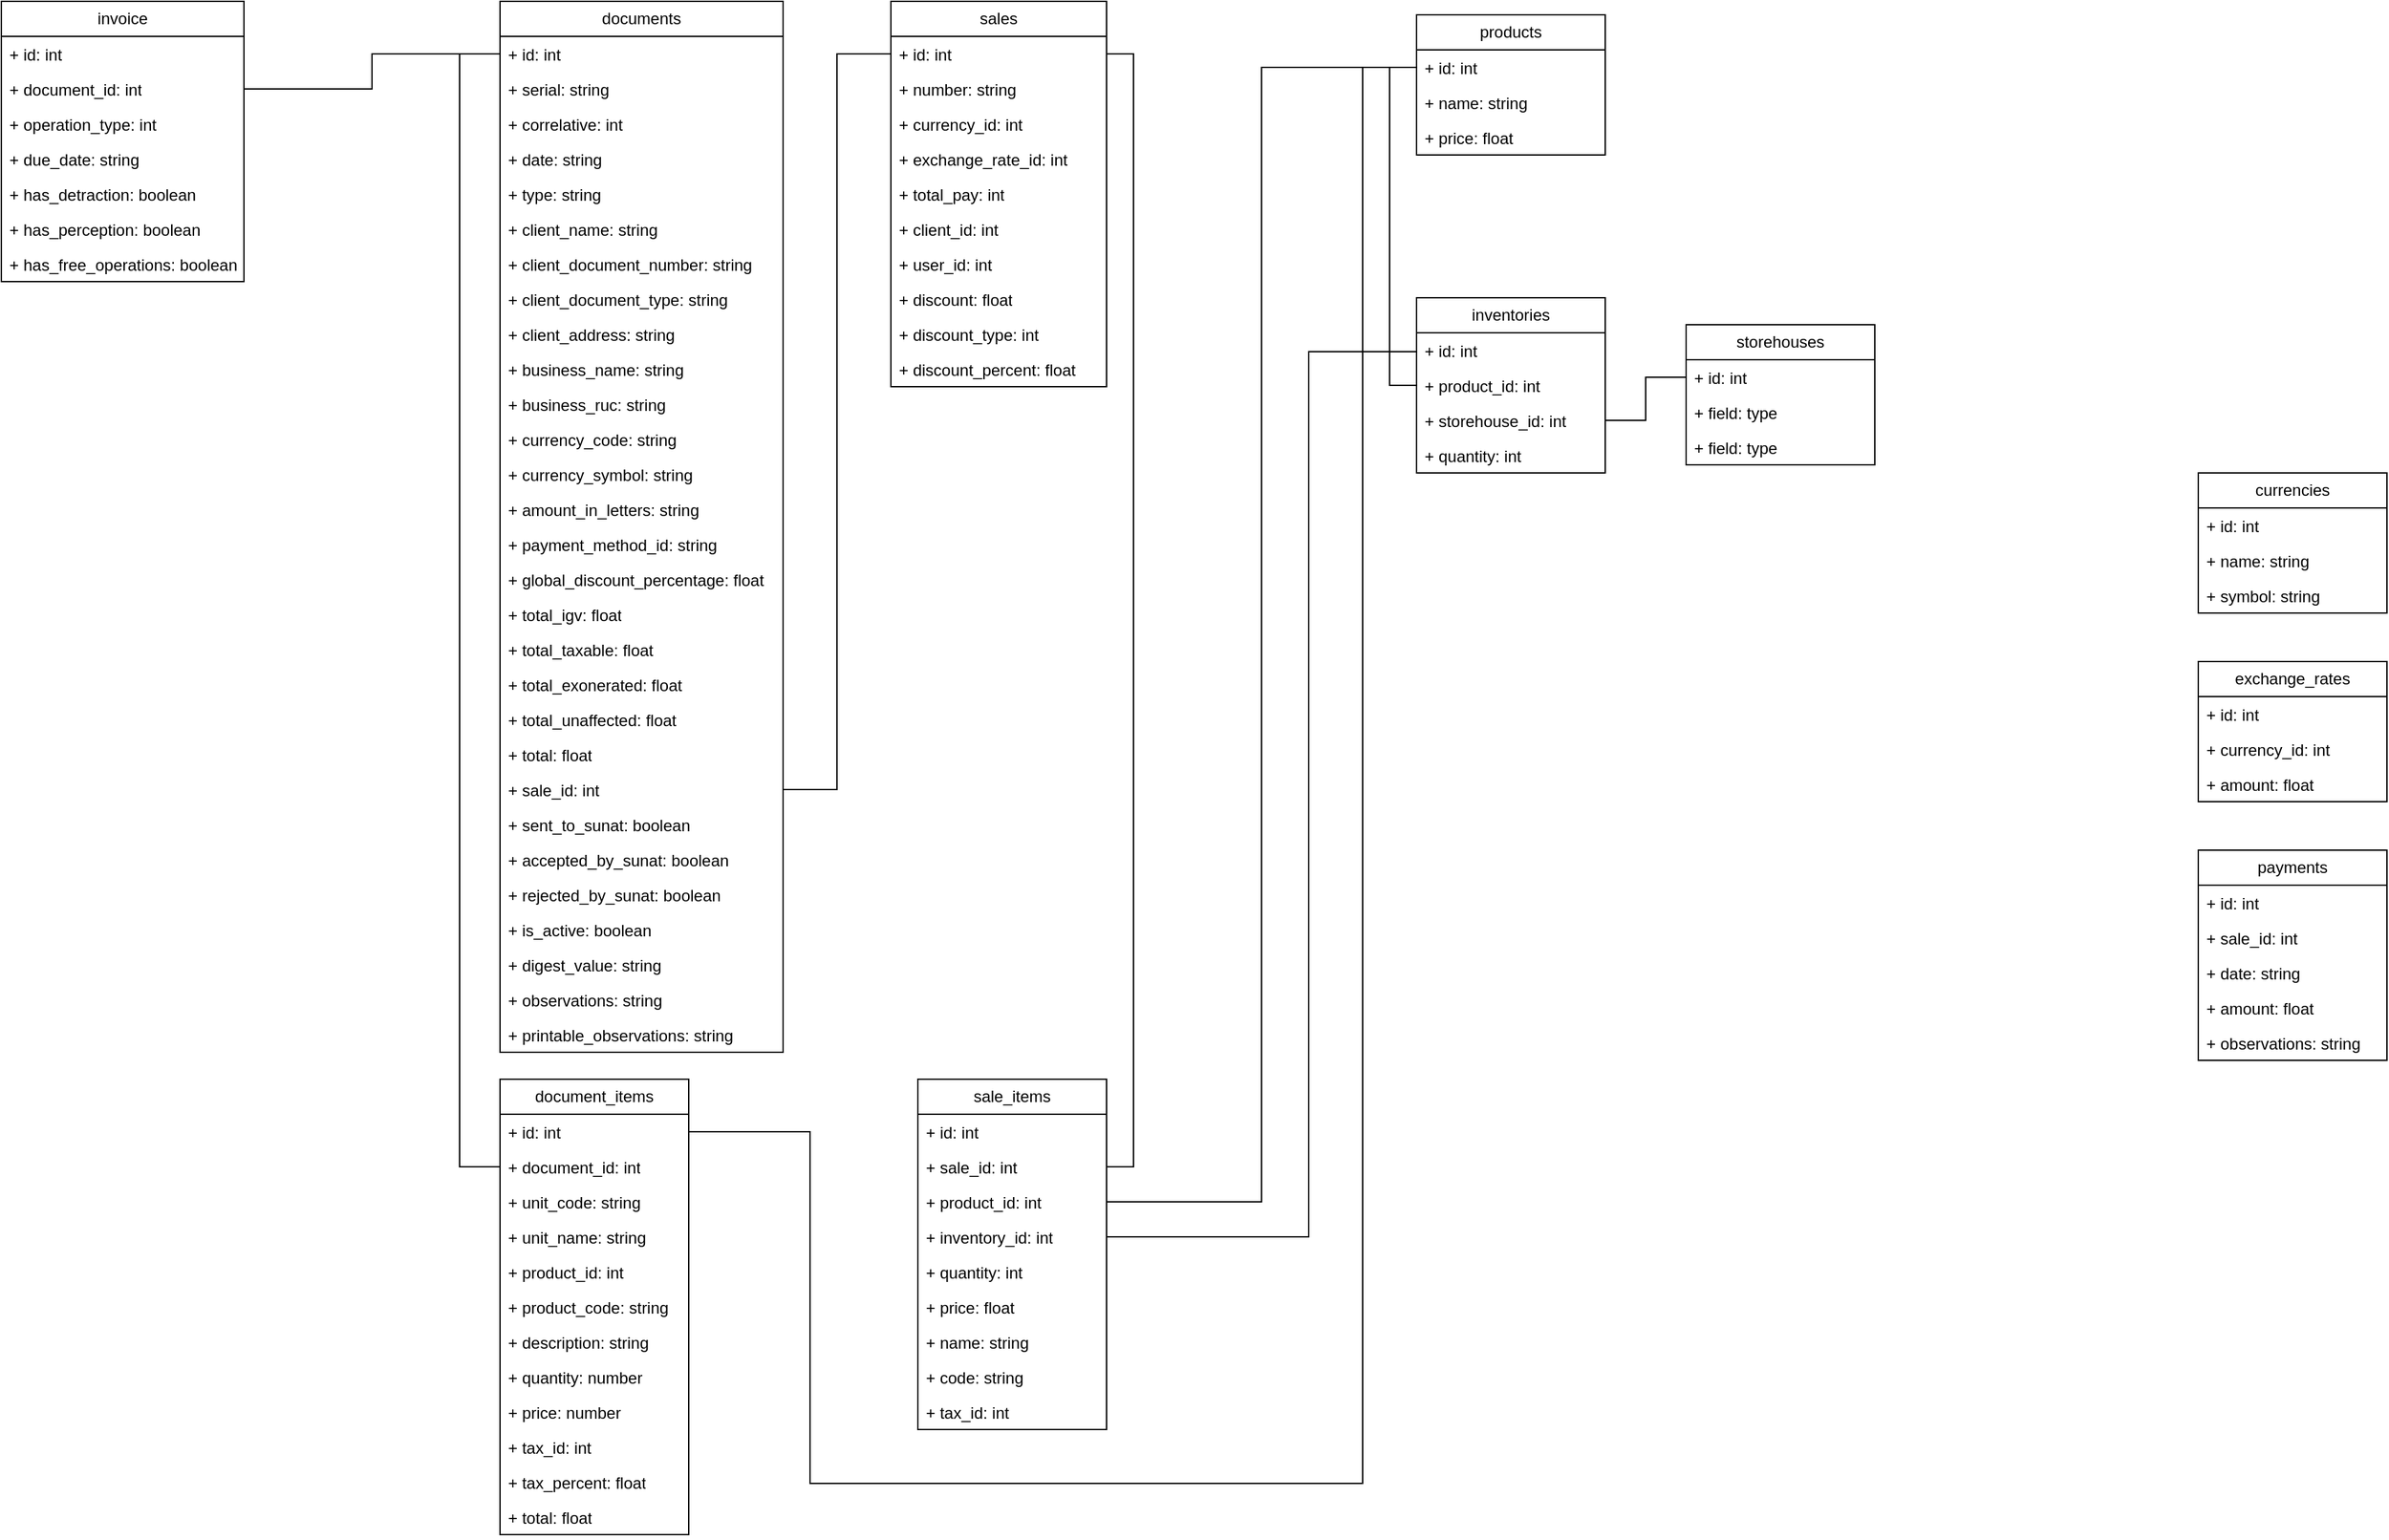 <mxfile version="22.1.3" type="github">
  <diagram name="Page-1" id="I3-knX-ZWJwGeR34u3Mt">
    <mxGraphModel dx="2284" dy="792" grid="1" gridSize="10" guides="1" tooltips="1" connect="1" arrows="1" fold="1" page="1" pageScale="1" pageWidth="850" pageHeight="1100" math="0" shadow="0">
      <root>
        <mxCell id="0" />
        <mxCell id="1" parent="0" />
        <mxCell id="bc5al1nMrvYTdEU7Fv2f-1" value="documents" style="swimlane;fontStyle=0;childLayout=stackLayout;horizontal=1;startSize=26;fillColor=none;horizontalStack=0;resizeParent=1;resizeParentMax=0;resizeLast=0;collapsible=1;marginBottom=0;whiteSpace=wrap;html=1;" vertex="1" parent="1">
          <mxGeometry x="30" y="20" width="210" height="780" as="geometry" />
        </mxCell>
        <mxCell id="bc5al1nMrvYTdEU7Fv2f-2" value="+ id: int" style="text;strokeColor=none;fillColor=none;align=left;verticalAlign=top;spacingLeft=4;spacingRight=4;overflow=hidden;rotatable=0;points=[[0,0.5],[1,0.5]];portConstraint=eastwest;whiteSpace=wrap;html=1;" vertex="1" parent="bc5al1nMrvYTdEU7Fv2f-1">
          <mxGeometry y="26" width="210" height="26" as="geometry" />
        </mxCell>
        <mxCell id="bc5al1nMrvYTdEU7Fv2f-39" value="+ serial: string" style="text;strokeColor=none;fillColor=none;align=left;verticalAlign=top;spacingLeft=4;spacingRight=4;overflow=hidden;rotatable=0;points=[[0,0.5],[1,0.5]];portConstraint=eastwest;whiteSpace=wrap;html=1;" vertex="1" parent="bc5al1nMrvYTdEU7Fv2f-1">
          <mxGeometry y="52" width="210" height="26" as="geometry" />
        </mxCell>
        <mxCell id="bc5al1nMrvYTdEU7Fv2f-38" value="+ correlative: int" style="text;strokeColor=none;fillColor=none;align=left;verticalAlign=top;spacingLeft=4;spacingRight=4;overflow=hidden;rotatable=0;points=[[0,0.5],[1,0.5]];portConstraint=eastwest;whiteSpace=wrap;html=1;" vertex="1" parent="bc5al1nMrvYTdEU7Fv2f-1">
          <mxGeometry y="78" width="210" height="26" as="geometry" />
        </mxCell>
        <mxCell id="bc5al1nMrvYTdEU7Fv2f-3" value="+ date: string" style="text;strokeColor=none;fillColor=none;align=left;verticalAlign=top;spacingLeft=4;spacingRight=4;overflow=hidden;rotatable=0;points=[[0,0.5],[1,0.5]];portConstraint=eastwest;whiteSpace=wrap;html=1;" vertex="1" parent="bc5al1nMrvYTdEU7Fv2f-1">
          <mxGeometry y="104" width="210" height="26" as="geometry" />
        </mxCell>
        <mxCell id="bc5al1nMrvYTdEU7Fv2f-29" value="+ type: string" style="text;strokeColor=none;fillColor=none;align=left;verticalAlign=top;spacingLeft=4;spacingRight=4;overflow=hidden;rotatable=0;points=[[0,0.5],[1,0.5]];portConstraint=eastwest;whiteSpace=wrap;html=1;" vertex="1" parent="bc5al1nMrvYTdEU7Fv2f-1">
          <mxGeometry y="130" width="210" height="26" as="geometry" />
        </mxCell>
        <mxCell id="bc5al1nMrvYTdEU7Fv2f-55" value="+ client_name: string" style="text;strokeColor=none;fillColor=none;align=left;verticalAlign=top;spacingLeft=4;spacingRight=4;overflow=hidden;rotatable=0;points=[[0,0.5],[1,0.5]];portConstraint=eastwest;whiteSpace=wrap;html=1;" vertex="1" parent="bc5al1nMrvYTdEU7Fv2f-1">
          <mxGeometry y="156" width="210" height="26" as="geometry" />
        </mxCell>
        <mxCell id="bc5al1nMrvYTdEU7Fv2f-57" value="+ client_document_number: string" style="text;strokeColor=none;fillColor=none;align=left;verticalAlign=top;spacingLeft=4;spacingRight=4;overflow=hidden;rotatable=0;points=[[0,0.5],[1,0.5]];portConstraint=eastwest;whiteSpace=wrap;html=1;" vertex="1" parent="bc5al1nMrvYTdEU7Fv2f-1">
          <mxGeometry y="182" width="210" height="26" as="geometry" />
        </mxCell>
        <mxCell id="bc5al1nMrvYTdEU7Fv2f-59" value="+ client_document_type: string" style="text;strokeColor=none;fillColor=none;align=left;verticalAlign=top;spacingLeft=4;spacingRight=4;overflow=hidden;rotatable=0;points=[[0,0.5],[1,0.5]];portConstraint=eastwest;whiteSpace=wrap;html=1;" vertex="1" parent="bc5al1nMrvYTdEU7Fv2f-1">
          <mxGeometry y="208" width="210" height="26" as="geometry" />
        </mxCell>
        <mxCell id="bc5al1nMrvYTdEU7Fv2f-60" value="+ client_address: string" style="text;strokeColor=none;fillColor=none;align=left;verticalAlign=top;spacingLeft=4;spacingRight=4;overflow=hidden;rotatable=0;points=[[0,0.5],[1,0.5]];portConstraint=eastwest;whiteSpace=wrap;html=1;" vertex="1" parent="bc5al1nMrvYTdEU7Fv2f-1">
          <mxGeometry y="234" width="210" height="26" as="geometry" />
        </mxCell>
        <mxCell id="bc5al1nMrvYTdEU7Fv2f-61" value="+ business_name: string" style="text;strokeColor=none;fillColor=none;align=left;verticalAlign=top;spacingLeft=4;spacingRight=4;overflow=hidden;rotatable=0;points=[[0,0.5],[1,0.5]];portConstraint=eastwest;whiteSpace=wrap;html=1;" vertex="1" parent="bc5al1nMrvYTdEU7Fv2f-1">
          <mxGeometry y="260" width="210" height="26" as="geometry" />
        </mxCell>
        <mxCell id="bc5al1nMrvYTdEU7Fv2f-62" value="+ business_ruc: string" style="text;strokeColor=none;fillColor=none;align=left;verticalAlign=top;spacingLeft=4;spacingRight=4;overflow=hidden;rotatable=0;points=[[0,0.5],[1,0.5]];portConstraint=eastwest;whiteSpace=wrap;html=1;" vertex="1" parent="bc5al1nMrvYTdEU7Fv2f-1">
          <mxGeometry y="286" width="210" height="26" as="geometry" />
        </mxCell>
        <mxCell id="bc5al1nMrvYTdEU7Fv2f-31" value="+&amp;nbsp;currency_code&lt;span style=&quot;background-color: initial;&quot;&gt;: string&lt;/span&gt;" style="text;strokeColor=none;fillColor=none;align=left;verticalAlign=top;spacingLeft=4;spacingRight=4;overflow=hidden;rotatable=0;points=[[0,0.5],[1,0.5]];portConstraint=eastwest;whiteSpace=wrap;html=1;" vertex="1" parent="bc5al1nMrvYTdEU7Fv2f-1">
          <mxGeometry y="312" width="210" height="26" as="geometry" />
        </mxCell>
        <mxCell id="bc5al1nMrvYTdEU7Fv2f-106" value="+&amp;nbsp;currency_symbol&lt;span style=&quot;background-color: initial;&quot;&gt;: string&lt;/span&gt;" style="text;strokeColor=none;fillColor=none;align=left;verticalAlign=top;spacingLeft=4;spacingRight=4;overflow=hidden;rotatable=0;points=[[0,0.5],[1,0.5]];portConstraint=eastwest;whiteSpace=wrap;html=1;" vertex="1" parent="bc5al1nMrvYTdEU7Fv2f-1">
          <mxGeometry y="338" width="210" height="26" as="geometry" />
        </mxCell>
        <mxCell id="bc5al1nMrvYTdEU7Fv2f-63" value="+&amp;nbsp;amount_in_letters&lt;span style=&quot;background-color: initial;&quot;&gt;: string&lt;/span&gt;" style="text;strokeColor=none;fillColor=none;align=left;verticalAlign=top;spacingLeft=4;spacingRight=4;overflow=hidden;rotatable=0;points=[[0,0.5],[1,0.5]];portConstraint=eastwest;whiteSpace=wrap;html=1;" vertex="1" parent="bc5al1nMrvYTdEU7Fv2f-1">
          <mxGeometry y="364" width="210" height="26" as="geometry" />
        </mxCell>
        <mxCell id="bc5al1nMrvYTdEU7Fv2f-32" value="+&amp;nbsp;payment_method_id&lt;span style=&quot;background-color: initial;&quot;&gt;: string&lt;/span&gt;" style="text;strokeColor=none;fillColor=none;align=left;verticalAlign=top;spacingLeft=4;spacingRight=4;overflow=hidden;rotatable=0;points=[[0,0.5],[1,0.5]];portConstraint=eastwest;whiteSpace=wrap;html=1;" vertex="1" parent="bc5al1nMrvYTdEU7Fv2f-1">
          <mxGeometry y="390" width="210" height="26" as="geometry" />
        </mxCell>
        <mxCell id="bc5al1nMrvYTdEU7Fv2f-33" value="+&amp;nbsp;global_discount_percentage&lt;span style=&quot;background-color: initial;&quot;&gt;: float&lt;/span&gt;" style="text;strokeColor=none;fillColor=none;align=left;verticalAlign=top;spacingLeft=4;spacingRight=4;overflow=hidden;rotatable=0;points=[[0,0.5],[1,0.5]];portConstraint=eastwest;whiteSpace=wrap;html=1;" vertex="1" parent="bc5al1nMrvYTdEU7Fv2f-1">
          <mxGeometry y="416" width="210" height="26" as="geometry" />
        </mxCell>
        <mxCell id="bc5al1nMrvYTdEU7Fv2f-34" value="+&amp;nbsp;total_igv&lt;span style=&quot;background-color: initial;&quot;&gt;:&amp;nbsp;&lt;/span&gt;float" style="text;strokeColor=none;fillColor=none;align=left;verticalAlign=top;spacingLeft=4;spacingRight=4;overflow=hidden;rotatable=0;points=[[0,0.5],[1,0.5]];portConstraint=eastwest;whiteSpace=wrap;html=1;" vertex="1" parent="bc5al1nMrvYTdEU7Fv2f-1">
          <mxGeometry y="442" width="210" height="26" as="geometry" />
        </mxCell>
        <mxCell id="bc5al1nMrvYTdEU7Fv2f-35" value="+&amp;nbsp;total_taxable&lt;span style=&quot;background-color: initial;&quot;&gt;: float&lt;/span&gt;" style="text;strokeColor=none;fillColor=none;align=left;verticalAlign=top;spacingLeft=4;spacingRight=4;overflow=hidden;rotatable=0;points=[[0,0.5],[1,0.5]];portConstraint=eastwest;whiteSpace=wrap;html=1;" vertex="1" parent="bc5al1nMrvYTdEU7Fv2f-1">
          <mxGeometry y="468" width="210" height="26" as="geometry" />
        </mxCell>
        <mxCell id="bc5al1nMrvYTdEU7Fv2f-36" value="+&amp;nbsp;total_exonerated&lt;span style=&quot;background-color: initial;&quot;&gt;:&amp;nbsp;&lt;/span&gt;float" style="text;strokeColor=none;fillColor=none;align=left;verticalAlign=top;spacingLeft=4;spacingRight=4;overflow=hidden;rotatable=0;points=[[0,0.5],[1,0.5]];portConstraint=eastwest;whiteSpace=wrap;html=1;" vertex="1" parent="bc5al1nMrvYTdEU7Fv2f-1">
          <mxGeometry y="494" width="210" height="26" as="geometry" />
        </mxCell>
        <mxCell id="bc5al1nMrvYTdEU7Fv2f-37" value="+&amp;nbsp;total_unaffected&lt;span style=&quot;background-color: initial;&quot;&gt;:&amp;nbsp;&lt;/span&gt;float" style="text;strokeColor=none;fillColor=none;align=left;verticalAlign=top;spacingLeft=4;spacingRight=4;overflow=hidden;rotatable=0;points=[[0,0.5],[1,0.5]];portConstraint=eastwest;whiteSpace=wrap;html=1;" vertex="1" parent="bc5al1nMrvYTdEU7Fv2f-1">
          <mxGeometry y="520" width="210" height="26" as="geometry" />
        </mxCell>
        <mxCell id="bc5al1nMrvYTdEU7Fv2f-107" value="+&amp;nbsp;total&lt;span style=&quot;background-color: initial;&quot;&gt;:&amp;nbsp;&lt;/span&gt;float" style="text;strokeColor=none;fillColor=none;align=left;verticalAlign=top;spacingLeft=4;spacingRight=4;overflow=hidden;rotatable=0;points=[[0,0.5],[1,0.5]];portConstraint=eastwest;whiteSpace=wrap;html=1;" vertex="1" parent="bc5al1nMrvYTdEU7Fv2f-1">
          <mxGeometry y="546" width="210" height="26" as="geometry" />
        </mxCell>
        <mxCell id="bc5al1nMrvYTdEU7Fv2f-54" value="+ sale_id: int" style="text;strokeColor=none;fillColor=none;align=left;verticalAlign=top;spacingLeft=4;spacingRight=4;overflow=hidden;rotatable=0;points=[[0,0.5],[1,0.5]];portConstraint=eastwest;whiteSpace=wrap;html=1;" vertex="1" parent="bc5al1nMrvYTdEU7Fv2f-1">
          <mxGeometry y="572" width="210" height="26" as="geometry" />
        </mxCell>
        <mxCell id="bc5al1nMrvYTdEU7Fv2f-51" value="+&amp;nbsp;sent_to_sunat&lt;span style=&quot;background-color: initial;&quot;&gt;:&amp;nbsp;&lt;/span&gt;boolean" style="text;strokeColor=none;fillColor=none;align=left;verticalAlign=top;spacingLeft=4;spacingRight=4;overflow=hidden;rotatable=0;points=[[0,0.5],[1,0.5]];portConstraint=eastwest;whiteSpace=wrap;html=1;" vertex="1" parent="bc5al1nMrvYTdEU7Fv2f-1">
          <mxGeometry y="598" width="210" height="26" as="geometry" />
        </mxCell>
        <mxCell id="bc5al1nMrvYTdEU7Fv2f-52" value="+&amp;nbsp;accepted_by_sunat&lt;span style=&quot;background-color: initial;&quot;&gt;:&amp;nbsp;&lt;/span&gt;boolean" style="text;strokeColor=none;fillColor=none;align=left;verticalAlign=top;spacingLeft=4;spacingRight=4;overflow=hidden;rotatable=0;points=[[0,0.5],[1,0.5]];portConstraint=eastwest;whiteSpace=wrap;html=1;" vertex="1" parent="bc5al1nMrvYTdEU7Fv2f-1">
          <mxGeometry y="624" width="210" height="26" as="geometry" />
        </mxCell>
        <mxCell id="bc5al1nMrvYTdEU7Fv2f-53" value="+&amp;nbsp;rejected_by_sunat&lt;span style=&quot;background-color: initial;&quot;&gt;:&amp;nbsp;&lt;/span&gt;boolean" style="text;strokeColor=none;fillColor=none;align=left;verticalAlign=top;spacingLeft=4;spacingRight=4;overflow=hidden;rotatable=0;points=[[0,0.5],[1,0.5]];portConstraint=eastwest;whiteSpace=wrap;html=1;" vertex="1" parent="bc5al1nMrvYTdEU7Fv2f-1">
          <mxGeometry y="650" width="210" height="26" as="geometry" />
        </mxCell>
        <mxCell id="bc5al1nMrvYTdEU7Fv2f-56" value="+ is_active: boolean" style="text;strokeColor=none;fillColor=none;align=left;verticalAlign=top;spacingLeft=4;spacingRight=4;overflow=hidden;rotatable=0;points=[[0,0.5],[1,0.5]];portConstraint=eastwest;whiteSpace=wrap;html=1;" vertex="1" parent="bc5al1nMrvYTdEU7Fv2f-1">
          <mxGeometry y="676" width="210" height="26" as="geometry" />
        </mxCell>
        <mxCell id="bc5al1nMrvYTdEU7Fv2f-65" value="+ digest_value: string" style="text;strokeColor=none;fillColor=none;align=left;verticalAlign=top;spacingLeft=4;spacingRight=4;overflow=hidden;rotatable=0;points=[[0,0.5],[1,0.5]];portConstraint=eastwest;whiteSpace=wrap;html=1;" vertex="1" parent="bc5al1nMrvYTdEU7Fv2f-1">
          <mxGeometry y="702" width="210" height="26" as="geometry" />
        </mxCell>
        <mxCell id="bc5al1nMrvYTdEU7Fv2f-74" value="+ observations: string" style="text;strokeColor=none;fillColor=none;align=left;verticalAlign=top;spacingLeft=4;spacingRight=4;overflow=hidden;rotatable=0;points=[[0,0.5],[1,0.5]];portConstraint=eastwest;whiteSpace=wrap;html=1;" vertex="1" parent="bc5al1nMrvYTdEU7Fv2f-1">
          <mxGeometry y="728" width="210" height="26" as="geometry" />
        </mxCell>
        <mxCell id="bc5al1nMrvYTdEU7Fv2f-75" value="+ printable_observations: string" style="text;strokeColor=none;fillColor=none;align=left;verticalAlign=top;spacingLeft=4;spacingRight=4;overflow=hidden;rotatable=0;points=[[0,0.5],[1,0.5]];portConstraint=eastwest;whiteSpace=wrap;html=1;" vertex="1" parent="bc5al1nMrvYTdEU7Fv2f-1">
          <mxGeometry y="754" width="210" height="26" as="geometry" />
        </mxCell>
        <mxCell id="bc5al1nMrvYTdEU7Fv2f-5" value="document_items" style="swimlane;fontStyle=0;childLayout=stackLayout;horizontal=1;startSize=26;fillColor=none;horizontalStack=0;resizeParent=1;resizeParentMax=0;resizeLast=0;collapsible=1;marginBottom=0;whiteSpace=wrap;html=1;" vertex="1" parent="1">
          <mxGeometry x="30" y="820" width="140" height="338" as="geometry" />
        </mxCell>
        <mxCell id="bc5al1nMrvYTdEU7Fv2f-6" value="+ id: int" style="text;strokeColor=none;fillColor=none;align=left;verticalAlign=top;spacingLeft=4;spacingRight=4;overflow=hidden;rotatable=0;points=[[0,0.5],[1,0.5]];portConstraint=eastwest;whiteSpace=wrap;html=1;" vertex="1" parent="bc5al1nMrvYTdEU7Fv2f-5">
          <mxGeometry y="26" width="140" height="26" as="geometry" />
        </mxCell>
        <mxCell id="bc5al1nMrvYTdEU7Fv2f-112" value="+ document_id: int" style="text;strokeColor=none;fillColor=none;align=left;verticalAlign=top;spacingLeft=4;spacingRight=4;overflow=hidden;rotatable=0;points=[[0,0.5],[1,0.5]];portConstraint=eastwest;whiteSpace=wrap;html=1;" vertex="1" parent="bc5al1nMrvYTdEU7Fv2f-5">
          <mxGeometry y="52" width="140" height="26" as="geometry" />
        </mxCell>
        <mxCell id="bc5al1nMrvYTdEU7Fv2f-7" value="+ unit_code: string" style="text;strokeColor=none;fillColor=none;align=left;verticalAlign=top;spacingLeft=4;spacingRight=4;overflow=hidden;rotatable=0;points=[[0,0.5],[1,0.5]];portConstraint=eastwest;whiteSpace=wrap;html=1;" vertex="1" parent="bc5al1nMrvYTdEU7Fv2f-5">
          <mxGeometry y="78" width="140" height="26" as="geometry" />
        </mxCell>
        <mxCell id="bc5al1nMrvYTdEU7Fv2f-8" value="+ unit_name: string" style="text;strokeColor=none;fillColor=none;align=left;verticalAlign=top;spacingLeft=4;spacingRight=4;overflow=hidden;rotatable=0;points=[[0,0.5],[1,0.5]];portConstraint=eastwest;whiteSpace=wrap;html=1;" vertex="1" parent="bc5al1nMrvYTdEU7Fv2f-5">
          <mxGeometry y="104" width="140" height="26" as="geometry" />
        </mxCell>
        <mxCell id="bc5al1nMrvYTdEU7Fv2f-97" value="+ product_id: int" style="text;strokeColor=none;fillColor=none;align=left;verticalAlign=top;spacingLeft=4;spacingRight=4;overflow=hidden;rotatable=0;points=[[0,0.5],[1,0.5]];portConstraint=eastwest;whiteSpace=wrap;html=1;" vertex="1" parent="bc5al1nMrvYTdEU7Fv2f-5">
          <mxGeometry y="130" width="140" height="26" as="geometry" />
        </mxCell>
        <mxCell id="bc5al1nMrvYTdEU7Fv2f-95" value="+ product_code: string" style="text;strokeColor=none;fillColor=none;align=left;verticalAlign=top;spacingLeft=4;spacingRight=4;overflow=hidden;rotatable=0;points=[[0,0.5],[1,0.5]];portConstraint=eastwest;whiteSpace=wrap;html=1;" vertex="1" parent="bc5al1nMrvYTdEU7Fv2f-5">
          <mxGeometry y="156" width="140" height="26" as="geometry" />
        </mxCell>
        <mxCell id="bc5al1nMrvYTdEU7Fv2f-96" value="+ description: string" style="text;strokeColor=none;fillColor=none;align=left;verticalAlign=top;spacingLeft=4;spacingRight=4;overflow=hidden;rotatable=0;points=[[0,0.5],[1,0.5]];portConstraint=eastwest;whiteSpace=wrap;html=1;" vertex="1" parent="bc5al1nMrvYTdEU7Fv2f-5">
          <mxGeometry y="182" width="140" height="26" as="geometry" />
        </mxCell>
        <mxCell id="bc5al1nMrvYTdEU7Fv2f-98" value="+ quantity: number" style="text;strokeColor=none;fillColor=none;align=left;verticalAlign=top;spacingLeft=4;spacingRight=4;overflow=hidden;rotatable=0;points=[[0,0.5],[1,0.5]];portConstraint=eastwest;whiteSpace=wrap;html=1;" vertex="1" parent="bc5al1nMrvYTdEU7Fv2f-5">
          <mxGeometry y="208" width="140" height="26" as="geometry" />
        </mxCell>
        <mxCell id="bc5al1nMrvYTdEU7Fv2f-99" value="+ price: number" style="text;strokeColor=none;fillColor=none;align=left;verticalAlign=top;spacingLeft=4;spacingRight=4;overflow=hidden;rotatable=0;points=[[0,0.5],[1,0.5]];portConstraint=eastwest;whiteSpace=wrap;html=1;" vertex="1" parent="bc5al1nMrvYTdEU7Fv2f-5">
          <mxGeometry y="234" width="140" height="26" as="geometry" />
        </mxCell>
        <mxCell id="bc5al1nMrvYTdEU7Fv2f-100" value="+ tax_id: int" style="text;strokeColor=none;fillColor=none;align=left;verticalAlign=top;spacingLeft=4;spacingRight=4;overflow=hidden;rotatable=0;points=[[0,0.5],[1,0.5]];portConstraint=eastwest;whiteSpace=wrap;html=1;" vertex="1" parent="bc5al1nMrvYTdEU7Fv2f-5">
          <mxGeometry y="260" width="140" height="26" as="geometry" />
        </mxCell>
        <mxCell id="bc5al1nMrvYTdEU7Fv2f-101" value="+ tax_percent: float" style="text;strokeColor=none;fillColor=none;align=left;verticalAlign=top;spacingLeft=4;spacingRight=4;overflow=hidden;rotatable=0;points=[[0,0.5],[1,0.5]];portConstraint=eastwest;whiteSpace=wrap;html=1;" vertex="1" parent="bc5al1nMrvYTdEU7Fv2f-5">
          <mxGeometry y="286" width="140" height="26" as="geometry" />
        </mxCell>
        <mxCell id="bc5al1nMrvYTdEU7Fv2f-102" value="+ total: float" style="text;strokeColor=none;fillColor=none;align=left;verticalAlign=top;spacingLeft=4;spacingRight=4;overflow=hidden;rotatable=0;points=[[0,0.5],[1,0.5]];portConstraint=eastwest;whiteSpace=wrap;html=1;" vertex="1" parent="bc5al1nMrvYTdEU7Fv2f-5">
          <mxGeometry y="312" width="140" height="26" as="geometry" />
        </mxCell>
        <mxCell id="bc5al1nMrvYTdEU7Fv2f-9" value="products" style="swimlane;fontStyle=0;childLayout=stackLayout;horizontal=1;startSize=26;fillColor=none;horizontalStack=0;resizeParent=1;resizeParentMax=0;resizeLast=0;collapsible=1;marginBottom=0;whiteSpace=wrap;html=1;" vertex="1" parent="1">
          <mxGeometry x="710" y="30" width="140" height="104" as="geometry" />
        </mxCell>
        <mxCell id="bc5al1nMrvYTdEU7Fv2f-10" value="+ id: int" style="text;strokeColor=none;fillColor=none;align=left;verticalAlign=top;spacingLeft=4;spacingRight=4;overflow=hidden;rotatable=0;points=[[0,0.5],[1,0.5]];portConstraint=eastwest;whiteSpace=wrap;html=1;" vertex="1" parent="bc5al1nMrvYTdEU7Fv2f-9">
          <mxGeometry y="26" width="140" height="26" as="geometry" />
        </mxCell>
        <mxCell id="bc5al1nMrvYTdEU7Fv2f-11" value="+ name: string" style="text;strokeColor=none;fillColor=none;align=left;verticalAlign=top;spacingLeft=4;spacingRight=4;overflow=hidden;rotatable=0;points=[[0,0.5],[1,0.5]];portConstraint=eastwest;whiteSpace=wrap;html=1;" vertex="1" parent="bc5al1nMrvYTdEU7Fv2f-9">
          <mxGeometry y="52" width="140" height="26" as="geometry" />
        </mxCell>
        <mxCell id="bc5al1nMrvYTdEU7Fv2f-12" value="+ price: float" style="text;strokeColor=none;fillColor=none;align=left;verticalAlign=top;spacingLeft=4;spacingRight=4;overflow=hidden;rotatable=0;points=[[0,0.5],[1,0.5]];portConstraint=eastwest;whiteSpace=wrap;html=1;" vertex="1" parent="bc5al1nMrvYTdEU7Fv2f-9">
          <mxGeometry y="78" width="140" height="26" as="geometry" />
        </mxCell>
        <mxCell id="bc5al1nMrvYTdEU7Fv2f-13" value="inventories" style="swimlane;fontStyle=0;childLayout=stackLayout;horizontal=1;startSize=26;fillColor=none;horizontalStack=0;resizeParent=1;resizeParentMax=0;resizeLast=0;collapsible=1;marginBottom=0;whiteSpace=wrap;html=1;" vertex="1" parent="1">
          <mxGeometry x="710" y="240" width="140" height="130" as="geometry" />
        </mxCell>
        <mxCell id="bc5al1nMrvYTdEU7Fv2f-14" value="+ id: int" style="text;strokeColor=none;fillColor=none;align=left;verticalAlign=top;spacingLeft=4;spacingRight=4;overflow=hidden;rotatable=0;points=[[0,0.5],[1,0.5]];portConstraint=eastwest;whiteSpace=wrap;html=1;" vertex="1" parent="bc5al1nMrvYTdEU7Fv2f-13">
          <mxGeometry y="26" width="140" height="26" as="geometry" />
        </mxCell>
        <mxCell id="bc5al1nMrvYTdEU7Fv2f-15" value="+ product_id: int" style="text;strokeColor=none;fillColor=none;align=left;verticalAlign=top;spacingLeft=4;spacingRight=4;overflow=hidden;rotatable=0;points=[[0,0.5],[1,0.5]];portConstraint=eastwest;whiteSpace=wrap;html=1;" vertex="1" parent="bc5al1nMrvYTdEU7Fv2f-13">
          <mxGeometry y="52" width="140" height="26" as="geometry" />
        </mxCell>
        <mxCell id="bc5al1nMrvYTdEU7Fv2f-16" value="+ storehouse_id: int" style="text;strokeColor=none;fillColor=none;align=left;verticalAlign=top;spacingLeft=4;spacingRight=4;overflow=hidden;rotatable=0;points=[[0,0.5],[1,0.5]];portConstraint=eastwest;whiteSpace=wrap;html=1;" vertex="1" parent="bc5al1nMrvYTdEU7Fv2f-13">
          <mxGeometry y="78" width="140" height="26" as="geometry" />
        </mxCell>
        <mxCell id="bc5al1nMrvYTdEU7Fv2f-119" value="+ quantity: int" style="text;strokeColor=none;fillColor=none;align=left;verticalAlign=top;spacingLeft=4;spacingRight=4;overflow=hidden;rotatable=0;points=[[0,0.5],[1,0.5]];portConstraint=eastwest;whiteSpace=wrap;html=1;" vertex="1" parent="bc5al1nMrvYTdEU7Fv2f-13">
          <mxGeometry y="104" width="140" height="26" as="geometry" />
        </mxCell>
        <mxCell id="bc5al1nMrvYTdEU7Fv2f-17" value="storehouses" style="swimlane;fontStyle=0;childLayout=stackLayout;horizontal=1;startSize=26;fillColor=none;horizontalStack=0;resizeParent=1;resizeParentMax=0;resizeLast=0;collapsible=1;marginBottom=0;whiteSpace=wrap;html=1;" vertex="1" parent="1">
          <mxGeometry x="910" y="260" width="140" height="104" as="geometry" />
        </mxCell>
        <mxCell id="bc5al1nMrvYTdEU7Fv2f-18" value="+ id: int" style="text;strokeColor=none;fillColor=none;align=left;verticalAlign=top;spacingLeft=4;spacingRight=4;overflow=hidden;rotatable=0;points=[[0,0.5],[1,0.5]];portConstraint=eastwest;whiteSpace=wrap;html=1;" vertex="1" parent="bc5al1nMrvYTdEU7Fv2f-17">
          <mxGeometry y="26" width="140" height="26" as="geometry" />
        </mxCell>
        <mxCell id="bc5al1nMrvYTdEU7Fv2f-19" value="+ field: type" style="text;strokeColor=none;fillColor=none;align=left;verticalAlign=top;spacingLeft=4;spacingRight=4;overflow=hidden;rotatable=0;points=[[0,0.5],[1,0.5]];portConstraint=eastwest;whiteSpace=wrap;html=1;" vertex="1" parent="bc5al1nMrvYTdEU7Fv2f-17">
          <mxGeometry y="52" width="140" height="26" as="geometry" />
        </mxCell>
        <mxCell id="bc5al1nMrvYTdEU7Fv2f-20" value="+ field: type" style="text;strokeColor=none;fillColor=none;align=left;verticalAlign=top;spacingLeft=4;spacingRight=4;overflow=hidden;rotatable=0;points=[[0,0.5],[1,0.5]];portConstraint=eastwest;whiteSpace=wrap;html=1;" vertex="1" parent="bc5al1nMrvYTdEU7Fv2f-17">
          <mxGeometry y="78" width="140" height="26" as="geometry" />
        </mxCell>
        <mxCell id="bc5al1nMrvYTdEU7Fv2f-21" value="sales" style="swimlane;fontStyle=0;childLayout=stackLayout;horizontal=1;startSize=26;fillColor=none;horizontalStack=0;resizeParent=1;resizeParentMax=0;resizeLast=0;collapsible=1;marginBottom=0;whiteSpace=wrap;html=1;" vertex="1" parent="1">
          <mxGeometry x="320" y="20" width="160" height="286" as="geometry" />
        </mxCell>
        <mxCell id="bc5al1nMrvYTdEU7Fv2f-22" value="+ id: int" style="text;strokeColor=none;fillColor=none;align=left;verticalAlign=top;spacingLeft=4;spacingRight=4;overflow=hidden;rotatable=0;points=[[0,0.5],[1,0.5]];portConstraint=eastwest;whiteSpace=wrap;html=1;" vertex="1" parent="bc5al1nMrvYTdEU7Fv2f-21">
          <mxGeometry y="26" width="160" height="26" as="geometry" />
        </mxCell>
        <mxCell id="bc5al1nMrvYTdEU7Fv2f-23" value="+ number: string" style="text;strokeColor=none;fillColor=none;align=left;verticalAlign=top;spacingLeft=4;spacingRight=4;overflow=hidden;rotatable=0;points=[[0,0.5],[1,0.5]];portConstraint=eastwest;whiteSpace=wrap;html=1;" vertex="1" parent="bc5al1nMrvYTdEU7Fv2f-21">
          <mxGeometry y="52" width="160" height="26" as="geometry" />
        </mxCell>
        <mxCell id="bc5al1nMrvYTdEU7Fv2f-24" value="+ currency_id: int" style="text;strokeColor=none;fillColor=none;align=left;verticalAlign=top;spacingLeft=4;spacingRight=4;overflow=hidden;rotatable=0;points=[[0,0.5],[1,0.5]];portConstraint=eastwest;whiteSpace=wrap;html=1;" vertex="1" parent="bc5al1nMrvYTdEU7Fv2f-21">
          <mxGeometry y="78" width="160" height="26" as="geometry" />
        </mxCell>
        <mxCell id="bc5al1nMrvYTdEU7Fv2f-48" value="+ exchange_rate_id: int" style="text;strokeColor=none;fillColor=none;align=left;verticalAlign=top;spacingLeft=4;spacingRight=4;overflow=hidden;rotatable=0;points=[[0,0.5],[1,0.5]];portConstraint=eastwest;whiteSpace=wrap;html=1;" vertex="1" parent="bc5al1nMrvYTdEU7Fv2f-21">
          <mxGeometry y="104" width="160" height="26" as="geometry" />
        </mxCell>
        <mxCell id="bc5al1nMrvYTdEU7Fv2f-50" value="+ total_pay: int" style="text;strokeColor=none;fillColor=none;align=left;verticalAlign=top;spacingLeft=4;spacingRight=4;overflow=hidden;rotatable=0;points=[[0,0.5],[1,0.5]];portConstraint=eastwest;whiteSpace=wrap;html=1;" vertex="1" parent="bc5al1nMrvYTdEU7Fv2f-21">
          <mxGeometry y="130" width="160" height="26" as="geometry" />
        </mxCell>
        <mxCell id="bc5al1nMrvYTdEU7Fv2f-77" value="+ client_id: int" style="text;strokeColor=none;fillColor=none;align=left;verticalAlign=top;spacingLeft=4;spacingRight=4;overflow=hidden;rotatable=0;points=[[0,0.5],[1,0.5]];portConstraint=eastwest;whiteSpace=wrap;html=1;" vertex="1" parent="bc5al1nMrvYTdEU7Fv2f-21">
          <mxGeometry y="156" width="160" height="26" as="geometry" />
        </mxCell>
        <mxCell id="bc5al1nMrvYTdEU7Fv2f-78" value="+ user_id: int" style="text;strokeColor=none;fillColor=none;align=left;verticalAlign=top;spacingLeft=4;spacingRight=4;overflow=hidden;rotatable=0;points=[[0,0.5],[1,0.5]];portConstraint=eastwest;whiteSpace=wrap;html=1;" vertex="1" parent="bc5al1nMrvYTdEU7Fv2f-21">
          <mxGeometry y="182" width="160" height="26" as="geometry" />
        </mxCell>
        <mxCell id="bc5al1nMrvYTdEU7Fv2f-105" value="+ discount: float" style="text;strokeColor=none;fillColor=none;align=left;verticalAlign=top;spacingLeft=4;spacingRight=4;overflow=hidden;rotatable=0;points=[[0,0.5],[1,0.5]];portConstraint=eastwest;whiteSpace=wrap;html=1;" vertex="1" parent="bc5al1nMrvYTdEU7Fv2f-21">
          <mxGeometry y="208" width="160" height="26" as="geometry" />
        </mxCell>
        <mxCell id="bc5al1nMrvYTdEU7Fv2f-103" value="+ discount_type: int" style="text;strokeColor=none;fillColor=none;align=left;verticalAlign=top;spacingLeft=4;spacingRight=4;overflow=hidden;rotatable=0;points=[[0,0.5],[1,0.5]];portConstraint=eastwest;whiteSpace=wrap;html=1;" vertex="1" parent="bc5al1nMrvYTdEU7Fv2f-21">
          <mxGeometry y="234" width="160" height="26" as="geometry" />
        </mxCell>
        <mxCell id="bc5al1nMrvYTdEU7Fv2f-104" value="+ discount_percent: float" style="text;strokeColor=none;fillColor=none;align=left;verticalAlign=top;spacingLeft=4;spacingRight=4;overflow=hidden;rotatable=0;points=[[0,0.5],[1,0.5]];portConstraint=eastwest;whiteSpace=wrap;html=1;" vertex="1" parent="bc5al1nMrvYTdEU7Fv2f-21">
          <mxGeometry y="260" width="160" height="26" as="geometry" />
        </mxCell>
        <mxCell id="bc5al1nMrvYTdEU7Fv2f-40" value="currencies" style="swimlane;fontStyle=0;childLayout=stackLayout;horizontal=1;startSize=26;fillColor=none;horizontalStack=0;resizeParent=1;resizeParentMax=0;resizeLast=0;collapsible=1;marginBottom=0;whiteSpace=wrap;html=1;" vertex="1" parent="1">
          <mxGeometry x="1290" y="370" width="140" height="104" as="geometry" />
        </mxCell>
        <mxCell id="bc5al1nMrvYTdEU7Fv2f-41" value="+ id: int" style="text;strokeColor=none;fillColor=none;align=left;verticalAlign=top;spacingLeft=4;spacingRight=4;overflow=hidden;rotatable=0;points=[[0,0.5],[1,0.5]];portConstraint=eastwest;whiteSpace=wrap;html=1;" vertex="1" parent="bc5al1nMrvYTdEU7Fv2f-40">
          <mxGeometry y="26" width="140" height="26" as="geometry" />
        </mxCell>
        <mxCell id="bc5al1nMrvYTdEU7Fv2f-42" value="+ name: string" style="text;strokeColor=none;fillColor=none;align=left;verticalAlign=top;spacingLeft=4;spacingRight=4;overflow=hidden;rotatable=0;points=[[0,0.5],[1,0.5]];portConstraint=eastwest;whiteSpace=wrap;html=1;" vertex="1" parent="bc5al1nMrvYTdEU7Fv2f-40">
          <mxGeometry y="52" width="140" height="26" as="geometry" />
        </mxCell>
        <mxCell id="bc5al1nMrvYTdEU7Fv2f-43" value="+ symbol: string" style="text;strokeColor=none;fillColor=none;align=left;verticalAlign=top;spacingLeft=4;spacingRight=4;overflow=hidden;rotatable=0;points=[[0,0.5],[1,0.5]];portConstraint=eastwest;whiteSpace=wrap;html=1;" vertex="1" parent="bc5al1nMrvYTdEU7Fv2f-40">
          <mxGeometry y="78" width="140" height="26" as="geometry" />
        </mxCell>
        <mxCell id="bc5al1nMrvYTdEU7Fv2f-44" value="exchange_rates" style="swimlane;fontStyle=0;childLayout=stackLayout;horizontal=1;startSize=26;fillColor=none;horizontalStack=0;resizeParent=1;resizeParentMax=0;resizeLast=0;collapsible=1;marginBottom=0;whiteSpace=wrap;html=1;" vertex="1" parent="1">
          <mxGeometry x="1290" y="510" width="140" height="104" as="geometry" />
        </mxCell>
        <mxCell id="bc5al1nMrvYTdEU7Fv2f-45" value="+ id: int" style="text;strokeColor=none;fillColor=none;align=left;verticalAlign=top;spacingLeft=4;spacingRight=4;overflow=hidden;rotatable=0;points=[[0,0.5],[1,0.5]];portConstraint=eastwest;whiteSpace=wrap;html=1;" vertex="1" parent="bc5al1nMrvYTdEU7Fv2f-44">
          <mxGeometry y="26" width="140" height="26" as="geometry" />
        </mxCell>
        <mxCell id="bc5al1nMrvYTdEU7Fv2f-46" value="+ currency_id: int" style="text;strokeColor=none;fillColor=none;align=left;verticalAlign=top;spacingLeft=4;spacingRight=4;overflow=hidden;rotatable=0;points=[[0,0.5],[1,0.5]];portConstraint=eastwest;whiteSpace=wrap;html=1;" vertex="1" parent="bc5al1nMrvYTdEU7Fv2f-44">
          <mxGeometry y="52" width="140" height="26" as="geometry" />
        </mxCell>
        <mxCell id="bc5al1nMrvYTdEU7Fv2f-47" value="+ amount: float" style="text;strokeColor=none;fillColor=none;align=left;verticalAlign=top;spacingLeft=4;spacingRight=4;overflow=hidden;rotatable=0;points=[[0,0.5],[1,0.5]];portConstraint=eastwest;whiteSpace=wrap;html=1;" vertex="1" parent="bc5al1nMrvYTdEU7Fv2f-44">
          <mxGeometry y="78" width="140" height="26" as="geometry" />
        </mxCell>
        <mxCell id="bc5al1nMrvYTdEU7Fv2f-66" value="invoice" style="swimlane;fontStyle=0;childLayout=stackLayout;horizontal=1;startSize=26;fillColor=none;horizontalStack=0;resizeParent=1;resizeParentMax=0;resizeLast=0;collapsible=1;marginBottom=0;whiteSpace=wrap;html=1;" vertex="1" parent="1">
          <mxGeometry x="-340" y="20" width="180" height="208" as="geometry" />
        </mxCell>
        <mxCell id="bc5al1nMrvYTdEU7Fv2f-67" value="+ id: int" style="text;strokeColor=none;fillColor=none;align=left;verticalAlign=top;spacingLeft=4;spacingRight=4;overflow=hidden;rotatable=0;points=[[0,0.5],[1,0.5]];portConstraint=eastwest;whiteSpace=wrap;html=1;" vertex="1" parent="bc5al1nMrvYTdEU7Fv2f-66">
          <mxGeometry y="26" width="180" height="26" as="geometry" />
        </mxCell>
        <mxCell id="bc5al1nMrvYTdEU7Fv2f-73" value="+ document_id: int" style="text;strokeColor=none;fillColor=none;align=left;verticalAlign=top;spacingLeft=4;spacingRight=4;overflow=hidden;rotatable=0;points=[[0,0.5],[1,0.5]];portConstraint=eastwest;whiteSpace=wrap;html=1;" vertex="1" parent="bc5al1nMrvYTdEU7Fv2f-66">
          <mxGeometry y="52" width="180" height="26" as="geometry" />
        </mxCell>
        <mxCell id="bc5al1nMrvYTdEU7Fv2f-68" value="+ operation_type: int" style="text;strokeColor=none;fillColor=none;align=left;verticalAlign=top;spacingLeft=4;spacingRight=4;overflow=hidden;rotatable=0;points=[[0,0.5],[1,0.5]];portConstraint=eastwest;whiteSpace=wrap;html=1;" vertex="1" parent="bc5al1nMrvYTdEU7Fv2f-66">
          <mxGeometry y="78" width="180" height="26" as="geometry" />
        </mxCell>
        <mxCell id="bc5al1nMrvYTdEU7Fv2f-69" value="+ due_date: string" style="text;strokeColor=none;fillColor=none;align=left;verticalAlign=top;spacingLeft=4;spacingRight=4;overflow=hidden;rotatable=0;points=[[0,0.5],[1,0.5]];portConstraint=eastwest;whiteSpace=wrap;html=1;" vertex="1" parent="bc5al1nMrvYTdEU7Fv2f-66">
          <mxGeometry y="104" width="180" height="26" as="geometry" />
        </mxCell>
        <mxCell id="bc5al1nMrvYTdEU7Fv2f-70" value="+ has_detraction: boolean" style="text;strokeColor=none;fillColor=none;align=left;verticalAlign=top;spacingLeft=4;spacingRight=4;overflow=hidden;rotatable=0;points=[[0,0.5],[1,0.5]];portConstraint=eastwest;whiteSpace=wrap;html=1;" vertex="1" parent="bc5al1nMrvYTdEU7Fv2f-66">
          <mxGeometry y="130" width="180" height="26" as="geometry" />
        </mxCell>
        <mxCell id="bc5al1nMrvYTdEU7Fv2f-71" value="+ has_perception: boolean" style="text;strokeColor=none;fillColor=none;align=left;verticalAlign=top;spacingLeft=4;spacingRight=4;overflow=hidden;rotatable=0;points=[[0,0.5],[1,0.5]];portConstraint=eastwest;whiteSpace=wrap;html=1;" vertex="1" parent="bc5al1nMrvYTdEU7Fv2f-66">
          <mxGeometry y="156" width="180" height="26" as="geometry" />
        </mxCell>
        <mxCell id="bc5al1nMrvYTdEU7Fv2f-72" value="+ has_free_operations: boolean" style="text;strokeColor=none;fillColor=none;align=left;verticalAlign=top;spacingLeft=4;spacingRight=4;overflow=hidden;rotatable=0;points=[[0,0.5],[1,0.5]];portConstraint=eastwest;whiteSpace=wrap;html=1;" vertex="1" parent="bc5al1nMrvYTdEU7Fv2f-66">
          <mxGeometry y="182" width="180" height="26" as="geometry" />
        </mxCell>
        <mxCell id="bc5al1nMrvYTdEU7Fv2f-80" value="payments" style="swimlane;fontStyle=0;childLayout=stackLayout;horizontal=1;startSize=26;fillColor=none;horizontalStack=0;resizeParent=1;resizeParentMax=0;resizeLast=0;collapsible=1;marginBottom=0;whiteSpace=wrap;html=1;" vertex="1" parent="1">
          <mxGeometry x="1290" y="650" width="140" height="156" as="geometry" />
        </mxCell>
        <mxCell id="bc5al1nMrvYTdEU7Fv2f-81" value="+ id: int" style="text;strokeColor=none;fillColor=none;align=left;verticalAlign=top;spacingLeft=4;spacingRight=4;overflow=hidden;rotatable=0;points=[[0,0.5],[1,0.5]];portConstraint=eastwest;whiteSpace=wrap;html=1;" vertex="1" parent="bc5al1nMrvYTdEU7Fv2f-80">
          <mxGeometry y="26" width="140" height="26" as="geometry" />
        </mxCell>
        <mxCell id="bc5al1nMrvYTdEU7Fv2f-82" value="+ sale_id: int" style="text;strokeColor=none;fillColor=none;align=left;verticalAlign=top;spacingLeft=4;spacingRight=4;overflow=hidden;rotatable=0;points=[[0,0.5],[1,0.5]];portConstraint=eastwest;whiteSpace=wrap;html=1;" vertex="1" parent="bc5al1nMrvYTdEU7Fv2f-80">
          <mxGeometry y="52" width="140" height="26" as="geometry" />
        </mxCell>
        <mxCell id="bc5al1nMrvYTdEU7Fv2f-83" value="+ date: string" style="text;strokeColor=none;fillColor=none;align=left;verticalAlign=top;spacingLeft=4;spacingRight=4;overflow=hidden;rotatable=0;points=[[0,0.5],[1,0.5]];portConstraint=eastwest;whiteSpace=wrap;html=1;" vertex="1" parent="bc5al1nMrvYTdEU7Fv2f-80">
          <mxGeometry y="78" width="140" height="26" as="geometry" />
        </mxCell>
        <mxCell id="bc5al1nMrvYTdEU7Fv2f-84" value="+ amount: float" style="text;strokeColor=none;fillColor=none;align=left;verticalAlign=top;spacingLeft=4;spacingRight=4;overflow=hidden;rotatable=0;points=[[0,0.5],[1,0.5]];portConstraint=eastwest;whiteSpace=wrap;html=1;" vertex="1" parent="bc5al1nMrvYTdEU7Fv2f-80">
          <mxGeometry y="104" width="140" height="26" as="geometry" />
        </mxCell>
        <mxCell id="bc5al1nMrvYTdEU7Fv2f-85" value="+ observations: string" style="text;strokeColor=none;fillColor=none;align=left;verticalAlign=top;spacingLeft=4;spacingRight=4;overflow=hidden;rotatable=0;points=[[0,0.5],[1,0.5]];portConstraint=eastwest;whiteSpace=wrap;html=1;" vertex="1" parent="bc5al1nMrvYTdEU7Fv2f-80">
          <mxGeometry y="130" width="140" height="26" as="geometry" />
        </mxCell>
        <mxCell id="bc5al1nMrvYTdEU7Fv2f-86" value="sale_items" style="swimlane;fontStyle=0;childLayout=stackLayout;horizontal=1;startSize=26;fillColor=none;horizontalStack=0;resizeParent=1;resizeParentMax=0;resizeLast=0;collapsible=1;marginBottom=0;whiteSpace=wrap;html=1;" vertex="1" parent="1">
          <mxGeometry x="340" y="820" width="140" height="260" as="geometry" />
        </mxCell>
        <mxCell id="bc5al1nMrvYTdEU7Fv2f-87" value="+ id: int" style="text;strokeColor=none;fillColor=none;align=left;verticalAlign=top;spacingLeft=4;spacingRight=4;overflow=hidden;rotatable=0;points=[[0,0.5],[1,0.5]];portConstraint=eastwest;whiteSpace=wrap;html=1;" vertex="1" parent="bc5al1nMrvYTdEU7Fv2f-86">
          <mxGeometry y="26" width="140" height="26" as="geometry" />
        </mxCell>
        <mxCell id="bc5al1nMrvYTdEU7Fv2f-113" value="+ sale_id: int" style="text;strokeColor=none;fillColor=none;align=left;verticalAlign=top;spacingLeft=4;spacingRight=4;overflow=hidden;rotatable=0;points=[[0,0.5],[1,0.5]];portConstraint=eastwest;whiteSpace=wrap;html=1;" vertex="1" parent="bc5al1nMrvYTdEU7Fv2f-86">
          <mxGeometry y="52" width="140" height="26" as="geometry" />
        </mxCell>
        <mxCell id="bc5al1nMrvYTdEU7Fv2f-88" value="+ product_id: int" style="text;strokeColor=none;fillColor=none;align=left;verticalAlign=top;spacingLeft=4;spacingRight=4;overflow=hidden;rotatable=0;points=[[0,0.5],[1,0.5]];portConstraint=eastwest;whiteSpace=wrap;html=1;" vertex="1" parent="bc5al1nMrvYTdEU7Fv2f-86">
          <mxGeometry y="78" width="140" height="26" as="geometry" />
        </mxCell>
        <mxCell id="bc5al1nMrvYTdEU7Fv2f-89" value="+ inventory_id: int" style="text;strokeColor=none;fillColor=none;align=left;verticalAlign=top;spacingLeft=4;spacingRight=4;overflow=hidden;rotatable=0;points=[[0,0.5],[1,0.5]];portConstraint=eastwest;whiteSpace=wrap;html=1;" vertex="1" parent="bc5al1nMrvYTdEU7Fv2f-86">
          <mxGeometry y="104" width="140" height="26" as="geometry" />
        </mxCell>
        <mxCell id="bc5al1nMrvYTdEU7Fv2f-90" value="+ quantity: int" style="text;strokeColor=none;fillColor=none;align=left;verticalAlign=top;spacingLeft=4;spacingRight=4;overflow=hidden;rotatable=0;points=[[0,0.5],[1,0.5]];portConstraint=eastwest;whiteSpace=wrap;html=1;" vertex="1" parent="bc5al1nMrvYTdEU7Fv2f-86">
          <mxGeometry y="130" width="140" height="26" as="geometry" />
        </mxCell>
        <mxCell id="bc5al1nMrvYTdEU7Fv2f-91" value="+ price: float" style="text;strokeColor=none;fillColor=none;align=left;verticalAlign=top;spacingLeft=4;spacingRight=4;overflow=hidden;rotatable=0;points=[[0,0.5],[1,0.5]];portConstraint=eastwest;whiteSpace=wrap;html=1;" vertex="1" parent="bc5al1nMrvYTdEU7Fv2f-86">
          <mxGeometry y="156" width="140" height="26" as="geometry" />
        </mxCell>
        <mxCell id="bc5al1nMrvYTdEU7Fv2f-92" value="+ name: string" style="text;strokeColor=none;fillColor=none;align=left;verticalAlign=top;spacingLeft=4;spacingRight=4;overflow=hidden;rotatable=0;points=[[0,0.5],[1,0.5]];portConstraint=eastwest;whiteSpace=wrap;html=1;" vertex="1" parent="bc5al1nMrvYTdEU7Fv2f-86">
          <mxGeometry y="182" width="140" height="26" as="geometry" />
        </mxCell>
        <mxCell id="bc5al1nMrvYTdEU7Fv2f-93" value="+ code: string" style="text;strokeColor=none;fillColor=none;align=left;verticalAlign=top;spacingLeft=4;spacingRight=4;overflow=hidden;rotatable=0;points=[[0,0.5],[1,0.5]];portConstraint=eastwest;whiteSpace=wrap;html=1;" vertex="1" parent="bc5al1nMrvYTdEU7Fv2f-86">
          <mxGeometry y="208" width="140" height="26" as="geometry" />
        </mxCell>
        <mxCell id="bc5al1nMrvYTdEU7Fv2f-94" value="+ tax_id: int" style="text;strokeColor=none;fillColor=none;align=left;verticalAlign=top;spacingLeft=4;spacingRight=4;overflow=hidden;rotatable=0;points=[[0,0.5],[1,0.5]];portConstraint=eastwest;whiteSpace=wrap;html=1;" vertex="1" parent="bc5al1nMrvYTdEU7Fv2f-86">
          <mxGeometry y="234" width="140" height="26" as="geometry" />
        </mxCell>
        <mxCell id="bc5al1nMrvYTdEU7Fv2f-108" style="edgeStyle=orthogonalEdgeStyle;rounded=0;orthogonalLoop=1;jettySize=auto;html=1;entryX=0;entryY=0.5;entryDx=0;entryDy=0;endArrow=none;endFill=0;" edge="1" parent="1" source="bc5al1nMrvYTdEU7Fv2f-73" target="bc5al1nMrvYTdEU7Fv2f-2">
          <mxGeometry relative="1" as="geometry" />
        </mxCell>
        <mxCell id="bc5al1nMrvYTdEU7Fv2f-109" style="edgeStyle=orthogonalEdgeStyle;rounded=0;orthogonalLoop=1;jettySize=auto;html=1;entryX=0;entryY=0.5;entryDx=0;entryDy=0;endArrow=none;endFill=0;" edge="1" parent="1" source="bc5al1nMrvYTdEU7Fv2f-54" target="bc5al1nMrvYTdEU7Fv2f-22">
          <mxGeometry relative="1" as="geometry" />
        </mxCell>
        <mxCell id="bc5al1nMrvYTdEU7Fv2f-111" style="edgeStyle=orthogonalEdgeStyle;rounded=0;orthogonalLoop=1;jettySize=auto;html=1;entryX=0;entryY=0.5;entryDx=0;entryDy=0;endArrow=none;endFill=0;" edge="1" parent="1" source="bc5al1nMrvYTdEU7Fv2f-2" target="bc5al1nMrvYTdEU7Fv2f-112">
          <mxGeometry relative="1" as="geometry">
            <Array as="points">
              <mxPoint y="59" />
              <mxPoint y="885" />
            </Array>
          </mxGeometry>
        </mxCell>
        <mxCell id="bc5al1nMrvYTdEU7Fv2f-114" style="edgeStyle=orthogonalEdgeStyle;rounded=0;orthogonalLoop=1;jettySize=auto;html=1;entryX=1;entryY=0.5;entryDx=0;entryDy=0;endArrow=none;endFill=0;" edge="1" parent="1" source="bc5al1nMrvYTdEU7Fv2f-22" target="bc5al1nMrvYTdEU7Fv2f-113">
          <mxGeometry relative="1" as="geometry" />
        </mxCell>
        <mxCell id="bc5al1nMrvYTdEU7Fv2f-115" style="edgeStyle=orthogonalEdgeStyle;rounded=0;orthogonalLoop=1;jettySize=auto;html=1;entryX=0;entryY=0.5;entryDx=0;entryDy=0;endArrow=none;endFill=0;" edge="1" parent="1" source="bc5al1nMrvYTdEU7Fv2f-88" target="bc5al1nMrvYTdEU7Fv2f-10">
          <mxGeometry relative="1" as="geometry" />
        </mxCell>
        <mxCell id="bc5al1nMrvYTdEU7Fv2f-116" style="edgeStyle=orthogonalEdgeStyle;rounded=0;orthogonalLoop=1;jettySize=auto;html=1;entryX=1;entryY=0.5;entryDx=0;entryDy=0;endArrow=none;endFill=0;exitX=0;exitY=0.5;exitDx=0;exitDy=0;" edge="1" parent="1" source="bc5al1nMrvYTdEU7Fv2f-10" target="bc5al1nMrvYTdEU7Fv2f-6">
          <mxGeometry relative="1" as="geometry">
            <mxPoint x="700" y="80" as="sourcePoint" />
            <Array as="points">
              <mxPoint x="670" y="69" />
              <mxPoint x="670" y="1120" />
              <mxPoint x="260" y="1120" />
              <mxPoint x="260" y="859" />
            </Array>
          </mxGeometry>
        </mxCell>
        <mxCell id="bc5al1nMrvYTdEU7Fv2f-117" style="edgeStyle=orthogonalEdgeStyle;rounded=0;orthogonalLoop=1;jettySize=auto;html=1;entryX=0;entryY=0.5;entryDx=0;entryDy=0;endArrow=none;endFill=0;" edge="1" parent="1" source="bc5al1nMrvYTdEU7Fv2f-15" target="bc5al1nMrvYTdEU7Fv2f-10">
          <mxGeometry relative="1" as="geometry" />
        </mxCell>
        <mxCell id="bc5al1nMrvYTdEU7Fv2f-118" style="edgeStyle=orthogonalEdgeStyle;rounded=0;orthogonalLoop=1;jettySize=auto;html=1;entryX=0;entryY=0.5;entryDx=0;entryDy=0;endArrow=none;endFill=0;" edge="1" parent="1" source="bc5al1nMrvYTdEU7Fv2f-16" target="bc5al1nMrvYTdEU7Fv2f-18">
          <mxGeometry relative="1" as="geometry" />
        </mxCell>
        <mxCell id="bc5al1nMrvYTdEU7Fv2f-120" style="edgeStyle=orthogonalEdgeStyle;rounded=0;orthogonalLoop=1;jettySize=auto;html=1;entryX=0;entryY=0.5;entryDx=0;entryDy=0;endArrow=none;endFill=0;" edge="1" parent="1" source="bc5al1nMrvYTdEU7Fv2f-89" target="bc5al1nMrvYTdEU7Fv2f-14">
          <mxGeometry relative="1" as="geometry">
            <Array as="points">
              <mxPoint x="630" y="937" />
              <mxPoint x="630" y="280" />
            </Array>
          </mxGeometry>
        </mxCell>
      </root>
    </mxGraphModel>
  </diagram>
</mxfile>
